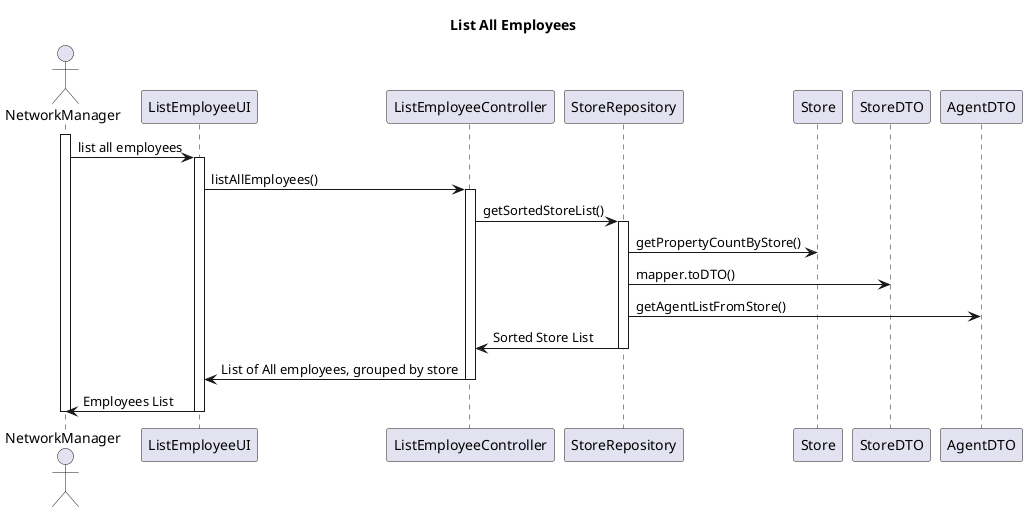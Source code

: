 @startuml
title List All Employees

actor NetworkManager

activate NetworkManager

    NetworkManager -> ListEmployeeUI : list all employees

        activate ListEmployeeUI

            ListEmployeeUI -> ListEmployeeController : listAllEmployees()

                activate ListEmployeeController

                    ListEmployeeController -> StoreRepository : getSortedStoreList()

                        activate StoreRepository

                            StoreRepository -> Store : getPropertyCountByStore()

                            StoreRepository -> StoreDTO : mapper.toDTO()

                            StoreRepository -> AgentDTO : getAgentListFromStore()

                            StoreRepository -> ListEmployeeController : Sorted Store List

                        deactivate StoreRepository

                    ListEmployeeController -> ListEmployeeUI : List of All employees, grouped by store

                deactivate ListEmployeeController

            ListEmployeeUI -> NetworkManager : Employees List

        deactivate ListEmployeeUI

deactivate NetworkManager
@enduml